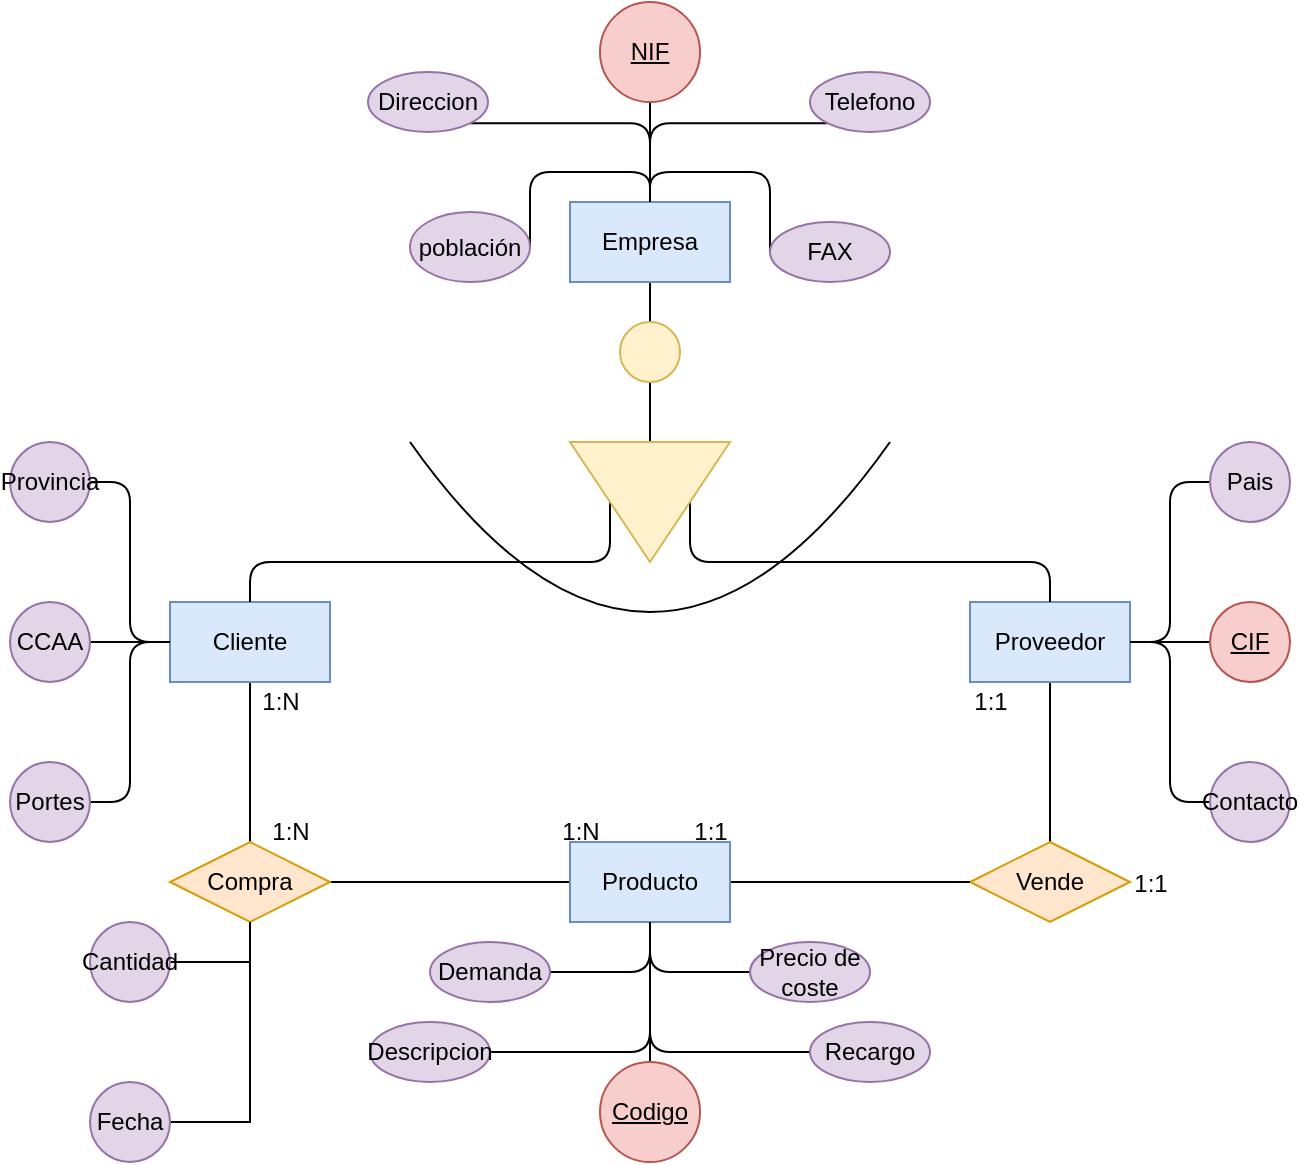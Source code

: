 <mxfile version="22.0.4" type="github">
  <diagram name="Página-1" id="WxO26nHYTCv63gNFhyNU">
    <mxGraphModel dx="2261" dy="1921" grid="1" gridSize="10" guides="1" tooltips="1" connect="1" arrows="1" fold="1" page="1" pageScale="1" pageWidth="827" pageHeight="1169" math="0" shadow="0">
      <root>
        <mxCell id="0" />
        <mxCell id="1" parent="0" />
        <mxCell id="1Tmg2YIebs2fXM3W0kIM-8" style="edgeStyle=orthogonalEdgeStyle;rounded=0;orthogonalLoop=1;jettySize=auto;html=1;exitX=0.5;exitY=1;exitDx=0;exitDy=0;entryX=0;entryY=0.5;entryDx=0;entryDy=0;endArrow=none;endFill=0;" edge="1" parent="1" source="1Tmg2YIebs2fXM3W0kIM-2" target="1Tmg2YIebs2fXM3W0kIM-5">
          <mxGeometry relative="1" as="geometry" />
        </mxCell>
        <mxCell id="1Tmg2YIebs2fXM3W0kIM-2" value="Empresa" style="rounded=0;whiteSpace=wrap;html=1;fillColor=#dae8fc;strokeColor=#6c8ebf;" vertex="1" parent="1">
          <mxGeometry x="120" y="80" width="80" height="40" as="geometry" />
        </mxCell>
        <mxCell id="1Tmg2YIebs2fXM3W0kIM-39" style="edgeStyle=orthogonalEdgeStyle;rounded=0;orthogonalLoop=1;jettySize=auto;html=1;exitX=0.5;exitY=1;exitDx=0;exitDy=0;entryX=0.5;entryY=0;entryDx=0;entryDy=0;endArrow=none;endFill=0;" edge="1" parent="1" source="1Tmg2YIebs2fXM3W0kIM-3" target="1Tmg2YIebs2fXM3W0kIM-37">
          <mxGeometry relative="1" as="geometry" />
        </mxCell>
        <mxCell id="1Tmg2YIebs2fXM3W0kIM-3" value="Cliente" style="rounded=0;whiteSpace=wrap;html=1;fillColor=#dae8fc;strokeColor=#6c8ebf;" vertex="1" parent="1">
          <mxGeometry x="-80" y="280" width="80" height="40" as="geometry" />
        </mxCell>
        <mxCell id="1Tmg2YIebs2fXM3W0kIM-40" style="edgeStyle=orthogonalEdgeStyle;rounded=0;orthogonalLoop=1;jettySize=auto;html=1;exitX=0.5;exitY=1;exitDx=0;exitDy=0;endArrow=none;endFill=0;" edge="1" parent="1" source="1Tmg2YIebs2fXM3W0kIM-4" target="1Tmg2YIebs2fXM3W0kIM-38">
          <mxGeometry relative="1" as="geometry" />
        </mxCell>
        <mxCell id="1Tmg2YIebs2fXM3W0kIM-4" value="Proveedor" style="rounded=0;whiteSpace=wrap;html=1;fillColor=#dae8fc;strokeColor=#6c8ebf;" vertex="1" parent="1">
          <mxGeometry x="320" y="280" width="80" height="40" as="geometry" />
        </mxCell>
        <mxCell id="1Tmg2YIebs2fXM3W0kIM-6" style="edgeStyle=orthogonalEdgeStyle;rounded=1;orthogonalLoop=1;jettySize=auto;html=1;exitX=0.5;exitY=1;exitDx=0;exitDy=0;entryX=0.5;entryY=0;entryDx=0;entryDy=0;endArrow=none;endFill=0;" edge="1" parent="1" source="1Tmg2YIebs2fXM3W0kIM-5" target="1Tmg2YIebs2fXM3W0kIM-3">
          <mxGeometry relative="1" as="geometry">
            <Array as="points">
              <mxPoint x="140" y="260" />
              <mxPoint x="-40" y="260" />
            </Array>
          </mxGeometry>
        </mxCell>
        <mxCell id="1Tmg2YIebs2fXM3W0kIM-7" style="edgeStyle=orthogonalEdgeStyle;rounded=1;orthogonalLoop=1;jettySize=auto;html=1;exitX=0.5;exitY=0;exitDx=0;exitDy=0;entryX=0.5;entryY=0;entryDx=0;entryDy=0;endArrow=none;endFill=0;" edge="1" parent="1" source="1Tmg2YIebs2fXM3W0kIM-5" target="1Tmg2YIebs2fXM3W0kIM-4">
          <mxGeometry relative="1" as="geometry">
            <Array as="points">
              <mxPoint x="180" y="260" />
              <mxPoint x="360" y="260" />
            </Array>
          </mxGeometry>
        </mxCell>
        <mxCell id="1Tmg2YIebs2fXM3W0kIM-5" value="" style="triangle;whiteSpace=wrap;html=1;rotation=90;fillColor=#fff2cc;strokeColor=#d6b656;" vertex="1" parent="1">
          <mxGeometry x="130" y="190" width="60" height="80" as="geometry" />
        </mxCell>
        <mxCell id="1Tmg2YIebs2fXM3W0kIM-10" style="edgeStyle=orthogonalEdgeStyle;rounded=0;orthogonalLoop=1;jettySize=auto;html=1;exitX=0.5;exitY=1;exitDx=0;exitDy=0;entryX=0.5;entryY=0;entryDx=0;entryDy=0;endArrow=none;endFill=0;" edge="1" parent="1" source="1Tmg2YIebs2fXM3W0kIM-9" target="1Tmg2YIebs2fXM3W0kIM-2">
          <mxGeometry relative="1" as="geometry" />
        </mxCell>
        <mxCell id="1Tmg2YIebs2fXM3W0kIM-9" value="&lt;u&gt;NIF&lt;/u&gt;" style="ellipse;whiteSpace=wrap;html=1;fillColor=#f8cecc;strokeColor=#b85450;" vertex="1" parent="1">
          <mxGeometry x="135" y="-20" width="50" height="50" as="geometry" />
        </mxCell>
        <mxCell id="1Tmg2YIebs2fXM3W0kIM-14" value="" style="ellipse;whiteSpace=wrap;html=1;fillColor=#fff2cc;strokeColor=#d6b656;" vertex="1" parent="1">
          <mxGeometry x="145" y="140" width="30" height="30" as="geometry" />
        </mxCell>
        <mxCell id="1Tmg2YIebs2fXM3W0kIM-19" style="edgeStyle=orthogonalEdgeStyle;rounded=1;orthogonalLoop=1;jettySize=auto;html=1;exitX=1;exitY=1;exitDx=0;exitDy=0;entryX=0.5;entryY=0;entryDx=0;entryDy=0;endArrow=none;endFill=0;" edge="1" parent="1" source="1Tmg2YIebs2fXM3W0kIM-15" target="1Tmg2YIebs2fXM3W0kIM-2">
          <mxGeometry relative="1" as="geometry" />
        </mxCell>
        <mxCell id="1Tmg2YIebs2fXM3W0kIM-15" value="Direccion" style="ellipse;whiteSpace=wrap;html=1;fillColor=#e1d5e7;strokeColor=#9673a6;" vertex="1" parent="1">
          <mxGeometry x="19" y="15" width="60" height="30" as="geometry" />
        </mxCell>
        <mxCell id="1Tmg2YIebs2fXM3W0kIM-20" style="edgeStyle=orthogonalEdgeStyle;rounded=1;orthogonalLoop=1;jettySize=auto;html=1;exitX=0;exitY=1;exitDx=0;exitDy=0;entryX=0.5;entryY=0;entryDx=0;entryDy=0;endArrow=none;endFill=0;" edge="1" parent="1" source="1Tmg2YIebs2fXM3W0kIM-18" target="1Tmg2YIebs2fXM3W0kIM-2">
          <mxGeometry relative="1" as="geometry" />
        </mxCell>
        <mxCell id="1Tmg2YIebs2fXM3W0kIM-18" value="Telefono" style="ellipse;whiteSpace=wrap;html=1;fillColor=#e1d5e7;strokeColor=#9673a6;" vertex="1" parent="1">
          <mxGeometry x="240" y="15" width="60" height="30" as="geometry" />
        </mxCell>
        <mxCell id="1Tmg2YIebs2fXM3W0kIM-22" style="edgeStyle=orthogonalEdgeStyle;rounded=1;orthogonalLoop=1;jettySize=auto;html=1;exitX=0;exitY=0.5;exitDx=0;exitDy=0;entryX=0.5;entryY=0;entryDx=0;entryDy=0;endArrow=none;endFill=0;" edge="1" parent="1" source="1Tmg2YIebs2fXM3W0kIM-21" target="1Tmg2YIebs2fXM3W0kIM-2">
          <mxGeometry relative="1" as="geometry">
            <Array as="points">
              <mxPoint x="160" y="65" />
            </Array>
          </mxGeometry>
        </mxCell>
        <mxCell id="1Tmg2YIebs2fXM3W0kIM-21" value="FAX" style="ellipse;whiteSpace=wrap;html=1;fillColor=#e1d5e7;strokeColor=#9673a6;" vertex="1" parent="1">
          <mxGeometry x="220" y="90" width="60" height="30" as="geometry" />
        </mxCell>
        <mxCell id="1Tmg2YIebs2fXM3W0kIM-24" style="edgeStyle=orthogonalEdgeStyle;rounded=1;orthogonalLoop=1;jettySize=auto;html=1;exitX=1;exitY=0.5;exitDx=0;exitDy=0;entryX=0.5;entryY=0;entryDx=0;entryDy=0;endArrow=none;endFill=0;" edge="1" parent="1" source="1Tmg2YIebs2fXM3W0kIM-23" target="1Tmg2YIebs2fXM3W0kIM-2">
          <mxGeometry relative="1" as="geometry">
            <Array as="points">
              <mxPoint x="160" y="65" />
            </Array>
          </mxGeometry>
        </mxCell>
        <mxCell id="1Tmg2YIebs2fXM3W0kIM-23" value="población" style="ellipse;whiteSpace=wrap;html=1;fillColor=#e1d5e7;strokeColor=#9673a6;" vertex="1" parent="1">
          <mxGeometry x="40" y="85" width="60" height="35" as="geometry" />
        </mxCell>
        <mxCell id="1Tmg2YIebs2fXM3W0kIM-34" style="edgeStyle=orthogonalEdgeStyle;rounded=1;orthogonalLoop=1;jettySize=auto;html=1;exitX=1;exitY=0.5;exitDx=0;exitDy=0;entryX=0;entryY=0.5;entryDx=0;entryDy=0;endArrow=none;endFill=0;" edge="1" parent="1" source="1Tmg2YIebs2fXM3W0kIM-27" target="1Tmg2YIebs2fXM3W0kIM-3">
          <mxGeometry relative="1" as="geometry" />
        </mxCell>
        <mxCell id="1Tmg2YIebs2fXM3W0kIM-27" value="Provincia" style="ellipse;whiteSpace=wrap;html=1;fillColor=#e1d5e7;strokeColor=#9673a6;" vertex="1" parent="1">
          <mxGeometry x="-160" y="200" width="40" height="40" as="geometry" />
        </mxCell>
        <mxCell id="1Tmg2YIebs2fXM3W0kIM-31" style="edgeStyle=orthogonalEdgeStyle;rounded=0;orthogonalLoop=1;jettySize=auto;html=1;exitX=1;exitY=0.5;exitDx=0;exitDy=0;entryX=0;entryY=0.5;entryDx=0;entryDy=0;endArrow=none;endFill=0;" edge="1" parent="1" source="1Tmg2YIebs2fXM3W0kIM-29" target="1Tmg2YIebs2fXM3W0kIM-3">
          <mxGeometry relative="1" as="geometry" />
        </mxCell>
        <mxCell id="1Tmg2YIebs2fXM3W0kIM-29" value="CCAA" style="ellipse;whiteSpace=wrap;html=1;fillColor=#e1d5e7;strokeColor=#9673a6;" vertex="1" parent="1">
          <mxGeometry x="-160" y="280" width="40" height="40" as="geometry" />
        </mxCell>
        <mxCell id="1Tmg2YIebs2fXM3W0kIM-36" style="edgeStyle=orthogonalEdgeStyle;rounded=1;orthogonalLoop=1;jettySize=auto;html=1;exitX=1;exitY=0.5;exitDx=0;exitDy=0;entryX=0;entryY=0.5;entryDx=0;entryDy=0;endArrow=none;endFill=0;" edge="1" parent="1" source="1Tmg2YIebs2fXM3W0kIM-30" target="1Tmg2YIebs2fXM3W0kIM-3">
          <mxGeometry relative="1" as="geometry" />
        </mxCell>
        <mxCell id="1Tmg2YIebs2fXM3W0kIM-30" value="Portes" style="ellipse;whiteSpace=wrap;html=1;fillColor=#e1d5e7;strokeColor=#9673a6;" vertex="1" parent="1">
          <mxGeometry x="-160" y="360" width="40" height="40" as="geometry" />
        </mxCell>
        <mxCell id="1Tmg2YIebs2fXM3W0kIM-42" style="edgeStyle=orthogonalEdgeStyle;rounded=0;orthogonalLoop=1;jettySize=auto;html=1;exitX=1;exitY=0.5;exitDx=0;exitDy=0;entryX=0;entryY=0.5;entryDx=0;entryDy=0;endArrow=none;endFill=0;" edge="1" parent="1" source="1Tmg2YIebs2fXM3W0kIM-37" target="1Tmg2YIebs2fXM3W0kIM-41">
          <mxGeometry relative="1" as="geometry" />
        </mxCell>
        <mxCell id="1Tmg2YIebs2fXM3W0kIM-37" value="Compra" style="rhombus;whiteSpace=wrap;html=1;fillColor=#ffe6cc;strokeColor=#d79b00;" vertex="1" parent="1">
          <mxGeometry x="-80" y="400" width="80" height="40" as="geometry" />
        </mxCell>
        <mxCell id="1Tmg2YIebs2fXM3W0kIM-38" value="Vende" style="rhombus;whiteSpace=wrap;html=1;fillColor=#ffe6cc;strokeColor=#d79b00;" vertex="1" parent="1">
          <mxGeometry x="320" y="400" width="80" height="40" as="geometry" />
        </mxCell>
        <mxCell id="1Tmg2YIebs2fXM3W0kIM-43" style="edgeStyle=orthogonalEdgeStyle;rounded=0;orthogonalLoop=1;jettySize=auto;html=1;exitX=1;exitY=0.5;exitDx=0;exitDy=0;entryX=0;entryY=0.5;entryDx=0;entryDy=0;endArrow=none;endFill=0;" edge="1" parent="1" source="1Tmg2YIebs2fXM3W0kIM-41" target="1Tmg2YIebs2fXM3W0kIM-38">
          <mxGeometry relative="1" as="geometry" />
        </mxCell>
        <mxCell id="1Tmg2YIebs2fXM3W0kIM-41" value="Producto" style="rounded=0;whiteSpace=wrap;html=1;fillColor=#dae8fc;strokeColor=#6c8ebf;" vertex="1" parent="1">
          <mxGeometry x="120" y="400" width="80" height="40" as="geometry" />
        </mxCell>
        <mxCell id="1Tmg2YIebs2fXM3W0kIM-46" style="edgeStyle=orthogonalEdgeStyle;rounded=0;orthogonalLoop=1;jettySize=auto;html=1;exitX=0.5;exitY=0;exitDx=0;exitDy=0;entryX=0.5;entryY=1;entryDx=0;entryDy=0;endArrow=none;endFill=0;" edge="1" parent="1" source="1Tmg2YIebs2fXM3W0kIM-45" target="1Tmg2YIebs2fXM3W0kIM-41">
          <mxGeometry relative="1" as="geometry" />
        </mxCell>
        <mxCell id="1Tmg2YIebs2fXM3W0kIM-45" value="&lt;u&gt;Codigo&lt;/u&gt;" style="ellipse;whiteSpace=wrap;html=1;fillColor=#f8cecc;strokeColor=#b85450;" vertex="1" parent="1">
          <mxGeometry x="135" y="510" width="50" height="50" as="geometry" />
        </mxCell>
        <mxCell id="1Tmg2YIebs2fXM3W0kIM-51" style="edgeStyle=orthogonalEdgeStyle;rounded=1;orthogonalLoop=1;jettySize=auto;html=1;exitX=0;exitY=0.5;exitDx=0;exitDy=0;entryX=0.5;entryY=1;entryDx=0;entryDy=0;endArrow=none;endFill=0;" edge="1" parent="1" source="1Tmg2YIebs2fXM3W0kIM-47" target="1Tmg2YIebs2fXM3W0kIM-41">
          <mxGeometry relative="1" as="geometry" />
        </mxCell>
        <mxCell id="1Tmg2YIebs2fXM3W0kIM-47" value="Recargo" style="ellipse;whiteSpace=wrap;html=1;fillColor=#e1d5e7;strokeColor=#9673a6;" vertex="1" parent="1">
          <mxGeometry x="240" y="490" width="60" height="30" as="geometry" />
        </mxCell>
        <mxCell id="1Tmg2YIebs2fXM3W0kIM-50" style="edgeStyle=orthogonalEdgeStyle;rounded=1;orthogonalLoop=1;jettySize=auto;html=1;exitX=1;exitY=0.5;exitDx=0;exitDy=0;entryX=0.5;entryY=1;entryDx=0;entryDy=0;endArrow=none;endFill=0;" edge="1" parent="1" source="1Tmg2YIebs2fXM3W0kIM-48" target="1Tmg2YIebs2fXM3W0kIM-41">
          <mxGeometry relative="1" as="geometry" />
        </mxCell>
        <mxCell id="1Tmg2YIebs2fXM3W0kIM-48" value="Descripcion" style="ellipse;whiteSpace=wrap;html=1;fillColor=#e1d5e7;strokeColor=#9673a6;" vertex="1" parent="1">
          <mxGeometry x="20" y="490" width="60" height="30" as="geometry" />
        </mxCell>
        <mxCell id="1Tmg2YIebs2fXM3W0kIM-56" style="edgeStyle=orthogonalEdgeStyle;rounded=1;orthogonalLoop=1;jettySize=auto;html=1;exitX=0;exitY=0.5;exitDx=0;exitDy=0;entryX=0.5;entryY=1;entryDx=0;entryDy=0;endArrow=none;endFill=0;" edge="1" parent="1" source="1Tmg2YIebs2fXM3W0kIM-49" target="1Tmg2YIebs2fXM3W0kIM-41">
          <mxGeometry relative="1" as="geometry" />
        </mxCell>
        <mxCell id="1Tmg2YIebs2fXM3W0kIM-49" value="Precio de coste" style="ellipse;whiteSpace=wrap;html=1;fillColor=#e1d5e7;strokeColor=#9673a6;" vertex="1" parent="1">
          <mxGeometry x="210" y="450" width="60" height="30" as="geometry" />
        </mxCell>
        <mxCell id="1Tmg2YIebs2fXM3W0kIM-55" style="edgeStyle=orthogonalEdgeStyle;rounded=1;orthogonalLoop=1;jettySize=auto;html=1;exitX=1;exitY=0.5;exitDx=0;exitDy=0;entryX=0.5;entryY=1;entryDx=0;entryDy=0;endArrow=none;endFill=0;" edge="1" parent="1" source="1Tmg2YIebs2fXM3W0kIM-54" target="1Tmg2YIebs2fXM3W0kIM-41">
          <mxGeometry relative="1" as="geometry" />
        </mxCell>
        <mxCell id="1Tmg2YIebs2fXM3W0kIM-54" value="Demanda" style="ellipse;whiteSpace=wrap;html=1;fillColor=#e1d5e7;strokeColor=#9673a6;" vertex="1" parent="1">
          <mxGeometry x="50" y="450" width="60" height="30" as="geometry" />
        </mxCell>
        <mxCell id="1Tmg2YIebs2fXM3W0kIM-57" value="" style="endArrow=none;html=1;curved=1;" edge="1" parent="1">
          <mxGeometry width="50" height="50" relative="1" as="geometry">
            <mxPoint x="40" y="200" as="sourcePoint" />
            <mxPoint x="280" y="200" as="targetPoint" />
            <Array as="points">
              <mxPoint x="160" y="370" />
            </Array>
          </mxGeometry>
        </mxCell>
        <mxCell id="1Tmg2YIebs2fXM3W0kIM-61" style="edgeStyle=orthogonalEdgeStyle;orthogonalLoop=1;jettySize=auto;html=1;exitX=0;exitY=0.5;exitDx=0;exitDy=0;entryX=1;entryY=0.5;entryDx=0;entryDy=0;endArrow=none;endFill=0;rounded=1;" edge="1" parent="1" source="1Tmg2YIebs2fXM3W0kIM-58" target="1Tmg2YIebs2fXM3W0kIM-4">
          <mxGeometry relative="1" as="geometry" />
        </mxCell>
        <mxCell id="1Tmg2YIebs2fXM3W0kIM-58" value="Pais" style="ellipse;whiteSpace=wrap;html=1;fillColor=#e1d5e7;strokeColor=#9673a6;" vertex="1" parent="1">
          <mxGeometry x="440" y="200" width="40" height="40" as="geometry" />
        </mxCell>
        <mxCell id="1Tmg2YIebs2fXM3W0kIM-62" style="edgeStyle=orthogonalEdgeStyle;rounded=0;orthogonalLoop=1;jettySize=auto;html=1;exitX=0;exitY=0.5;exitDx=0;exitDy=0;endArrow=none;endFill=0;" edge="1" parent="1" source="1Tmg2YIebs2fXM3W0kIM-59">
          <mxGeometry relative="1" as="geometry">
            <mxPoint x="400" y="300" as="targetPoint" />
          </mxGeometry>
        </mxCell>
        <mxCell id="1Tmg2YIebs2fXM3W0kIM-59" value="&lt;u&gt;CIF&lt;/u&gt;" style="ellipse;whiteSpace=wrap;html=1;fillColor=#f8cecc;strokeColor=#b85450;" vertex="1" parent="1">
          <mxGeometry x="440" y="280" width="40" height="40" as="geometry" />
        </mxCell>
        <mxCell id="1Tmg2YIebs2fXM3W0kIM-64" style="edgeStyle=orthogonalEdgeStyle;rounded=1;orthogonalLoop=1;jettySize=auto;html=1;exitX=0;exitY=0.5;exitDx=0;exitDy=0;entryX=1;entryY=0.5;entryDx=0;entryDy=0;endArrow=none;endFill=0;" edge="1" parent="1" source="1Tmg2YIebs2fXM3W0kIM-60" target="1Tmg2YIebs2fXM3W0kIM-4">
          <mxGeometry relative="1" as="geometry">
            <Array as="points">
              <mxPoint x="420" y="380" />
              <mxPoint x="420" y="300" />
            </Array>
          </mxGeometry>
        </mxCell>
        <mxCell id="1Tmg2YIebs2fXM3W0kIM-60" value="&lt;div&gt;Contacto&lt;/div&gt;" style="ellipse;whiteSpace=wrap;html=1;fillColor=#e1d5e7;strokeColor=#9673a6;" vertex="1" parent="1">
          <mxGeometry x="440" y="360" width="40" height="40" as="geometry" />
        </mxCell>
        <mxCell id="1Tmg2YIebs2fXM3W0kIM-65" value="1:1" style="text;html=1;align=center;verticalAlign=middle;resizable=0;points=[];autosize=1;strokeColor=none;fillColor=none;" vertex="1" parent="1">
          <mxGeometry x="170" y="380" width="40" height="30" as="geometry" />
        </mxCell>
        <mxCell id="1Tmg2YIebs2fXM3W0kIM-66" value="1:1" style="text;html=1;align=center;verticalAlign=middle;resizable=0;points=[];autosize=1;strokeColor=none;fillColor=none;" vertex="1" parent="1">
          <mxGeometry x="310" y="315" width="40" height="30" as="geometry" />
        </mxCell>
        <mxCell id="1Tmg2YIebs2fXM3W0kIM-67" value="1:1" style="text;html=1;align=center;verticalAlign=middle;resizable=0;points=[];autosize=1;strokeColor=none;fillColor=none;" vertex="1" parent="1">
          <mxGeometry x="390" y="406" width="40" height="30" as="geometry" />
        </mxCell>
        <mxCell id="1Tmg2YIebs2fXM3W0kIM-68" value="1:N" style="text;html=1;align=center;verticalAlign=middle;resizable=0;points=[];autosize=1;strokeColor=none;fillColor=none;" vertex="1" parent="1">
          <mxGeometry x="105" y="380" width="40" height="30" as="geometry" />
        </mxCell>
        <mxCell id="1Tmg2YIebs2fXM3W0kIM-72" style="edgeStyle=orthogonalEdgeStyle;rounded=0;orthogonalLoop=1;jettySize=auto;html=1;exitX=1;exitY=0.5;exitDx=0;exitDy=0;endArrow=none;endFill=0;" edge="1" parent="1" source="1Tmg2YIebs2fXM3W0kIM-69" target="1Tmg2YIebs2fXM3W0kIM-37">
          <mxGeometry relative="1" as="geometry" />
        </mxCell>
        <mxCell id="1Tmg2YIebs2fXM3W0kIM-69" value="&lt;div&gt;Cantidad&lt;/div&gt;" style="ellipse;whiteSpace=wrap;html=1;fillColor=#e1d5e7;strokeColor=#9673a6;" vertex="1" parent="1">
          <mxGeometry x="-120" y="440" width="40" height="40" as="geometry" />
        </mxCell>
        <mxCell id="1Tmg2YIebs2fXM3W0kIM-71" style="edgeStyle=orthogonalEdgeStyle;rounded=0;orthogonalLoop=1;jettySize=auto;html=1;exitX=1;exitY=0.5;exitDx=0;exitDy=0;entryX=0.5;entryY=1;entryDx=0;entryDy=0;endArrow=none;endFill=0;" edge="1" parent="1" source="1Tmg2YIebs2fXM3W0kIM-70" target="1Tmg2YIebs2fXM3W0kIM-37">
          <mxGeometry relative="1" as="geometry" />
        </mxCell>
        <mxCell id="1Tmg2YIebs2fXM3W0kIM-70" value="Fecha" style="ellipse;whiteSpace=wrap;html=1;fillColor=#e1d5e7;strokeColor=#9673a6;" vertex="1" parent="1">
          <mxGeometry x="-120" y="520" width="40" height="40" as="geometry" />
        </mxCell>
        <mxCell id="1Tmg2YIebs2fXM3W0kIM-73" value="1:N" style="text;html=1;align=center;verticalAlign=middle;resizable=0;points=[];autosize=1;strokeColor=none;fillColor=none;" vertex="1" parent="1">
          <mxGeometry x="-40" y="380" width="40" height="30" as="geometry" />
        </mxCell>
        <mxCell id="1Tmg2YIebs2fXM3W0kIM-74" value="1:N" style="text;html=1;align=center;verticalAlign=middle;resizable=0;points=[];autosize=1;strokeColor=none;fillColor=none;" vertex="1" parent="1">
          <mxGeometry x="-45" y="315" width="40" height="30" as="geometry" />
        </mxCell>
      </root>
    </mxGraphModel>
  </diagram>
</mxfile>
